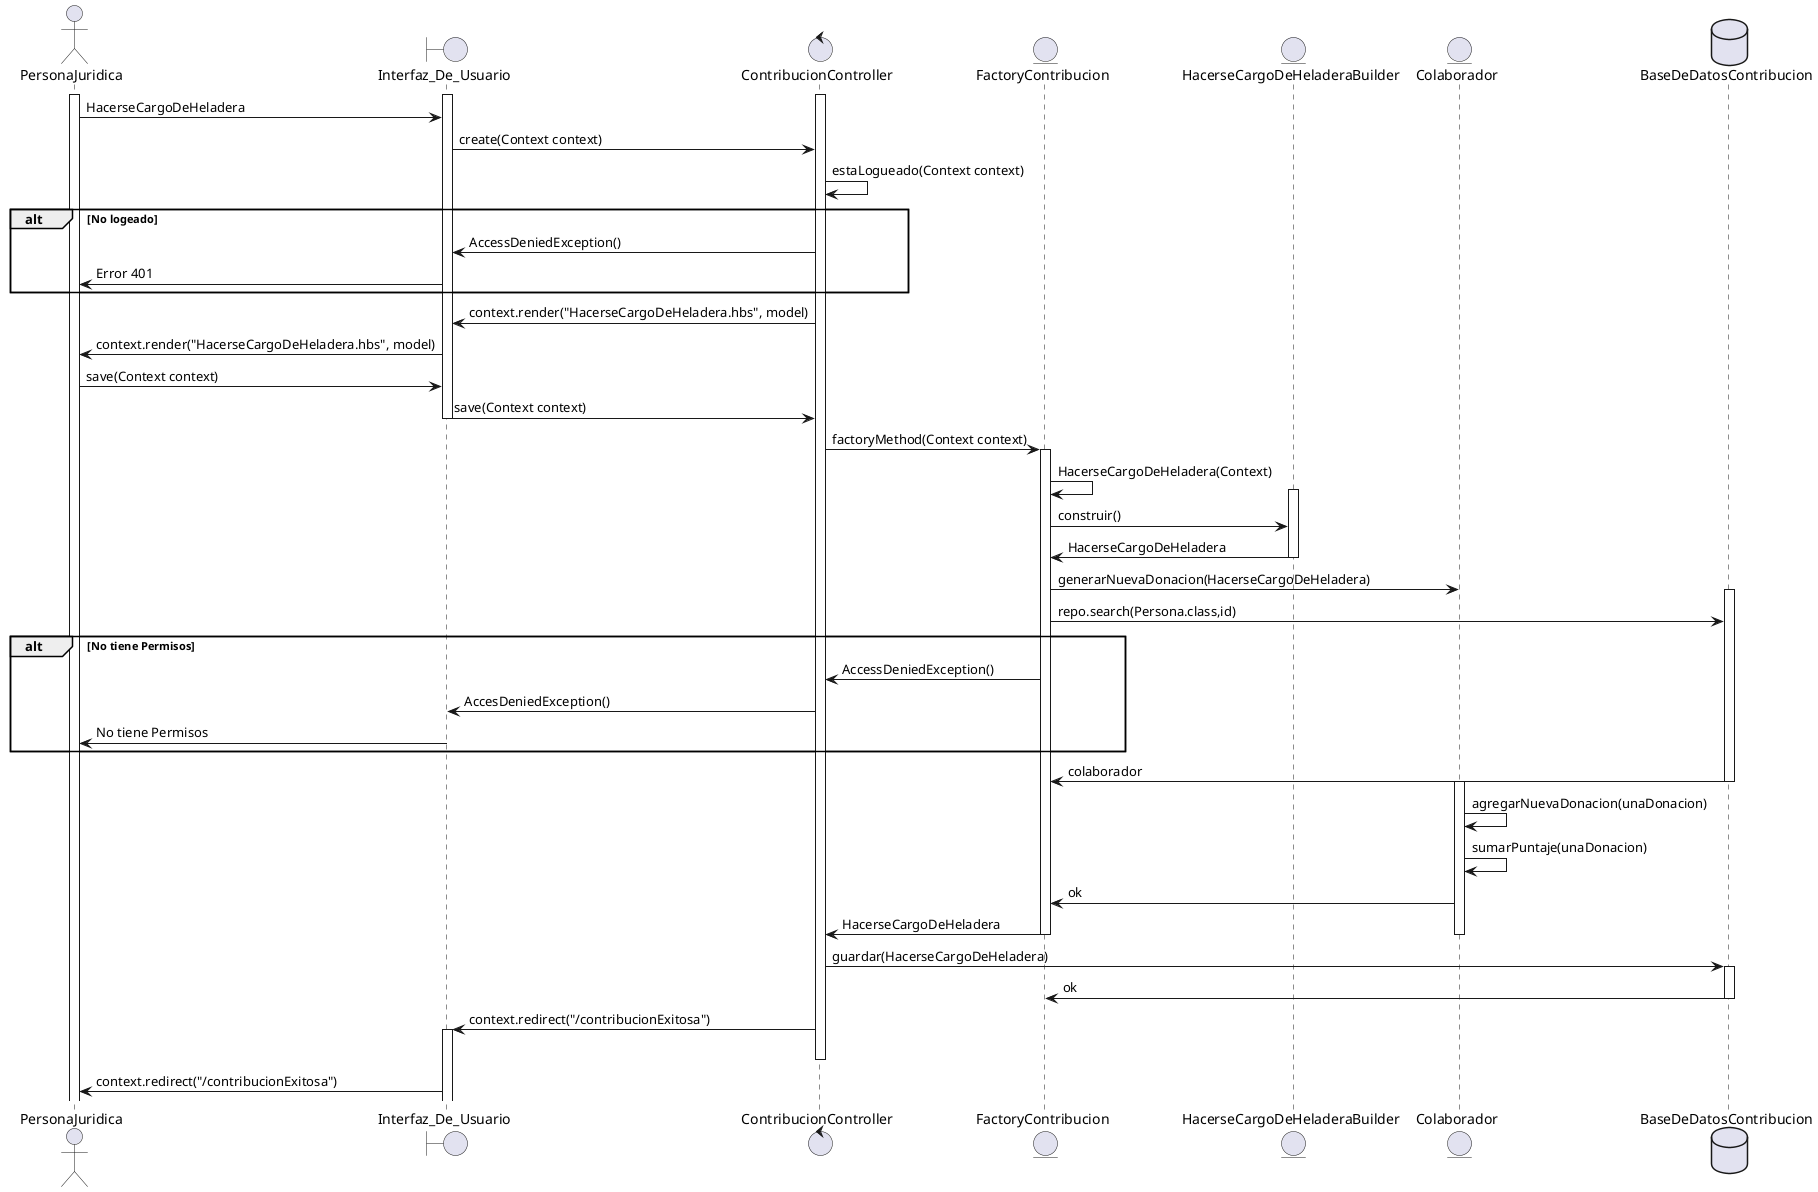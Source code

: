@startuml HacerseCargoDeHeladera

actor PersonaJuridica
boundary Interfaz_De_Usuario
control ContribucionController


entity FactoryContribucion
entity HacerseCargoDeHeladeraBuilder
entity Colaborador
database BaseDeDatosContribucion

activate PersonaJuridica
activate Interfaz_De_Usuario
activate ContribucionController
PersonaJuridica->Interfaz_De_Usuario: HacerseCargoDeHeladera
Interfaz_De_Usuario->ContribucionController: create(Context context)
ContribucionController->ContribucionController: estaLogueado(Context context)


alt No logeado
    ContribucionController->Interfaz_De_Usuario: AccessDeniedException()
    Interfaz_De_Usuario->PersonaJuridica: Error 401
end

ContribucionController -> Interfaz_De_Usuario: context.render("HacerseCargoDeHeladera.hbs", model)
Interfaz_De_Usuario -> PersonaJuridica: context.render("HacerseCargoDeHeladera.hbs", model)

PersonaJuridica -> Interfaz_De_Usuario: save(Context context)
Interfaz_De_Usuario -> ContribucionController: save(Context context)
deactivate Interfaz_De_Usuario
ContribucionController -> FactoryContribucion: factoryMethod(Context context)

activate FactoryContribucion
FactoryContribucion -> FactoryContribucion: HacerseCargoDeHeladera(Context)

activate HacerseCargoDeHeladeraBuilder
FactoryContribucion -> HacerseCargoDeHeladeraBuilder: construir()
HacerseCargoDeHeladeraBuilder -> FactoryContribucion: HacerseCargoDeHeladera
deactivate HacerseCargoDeHeladeraBuilder
FactoryContribucion -> Colaborador: generarNuevaDonacion(HacerseCargoDeHeladera)
activate BaseDeDatosContribucion
FactoryContribucion -> BaseDeDatosContribucion: repo.search(Persona.class,id)

alt No tiene Permisos

    FactoryContribucion->ContribucionController: AccessDeniedException()
    ContribucionController->Interfaz_De_Usuario: AccesDeniedException()
    Interfaz_De_Usuario->PersonaJuridica: No tiene Permisos

end

BaseDeDatosContribucion -> FactoryContribucion : colaborador
deactivate BaseDeDatosContribucion
activate Colaborador
Colaborador -> Colaborador: agregarNuevaDonacion(unaDonacion)
Colaborador -> Colaborador: sumarPuntaje(unaDonacion)
Colaborador -> FactoryContribucion: ok
FactoryContribucion -> ContribucionController: HacerseCargoDeHeladera
deactivate Colaborador
deactivate FactoryContribucion
ContribucionController -> BaseDeDatosContribucion: guardar(HacerseCargoDeHeladera)
activate BaseDeDatosContribucion
BaseDeDatosContribucion -> FactoryContribucion: ok
deactivate BaseDeDatosContribucion
ContribucionController -> Interfaz_De_Usuario: context.redirect("/contribucionExitosa")

activate Interfaz_De_Usuario
deactivate ContribucionController

Interfaz_De_Usuario -> PersonaJuridica: context.redirect("/contribucionExitosa")

@enduml
